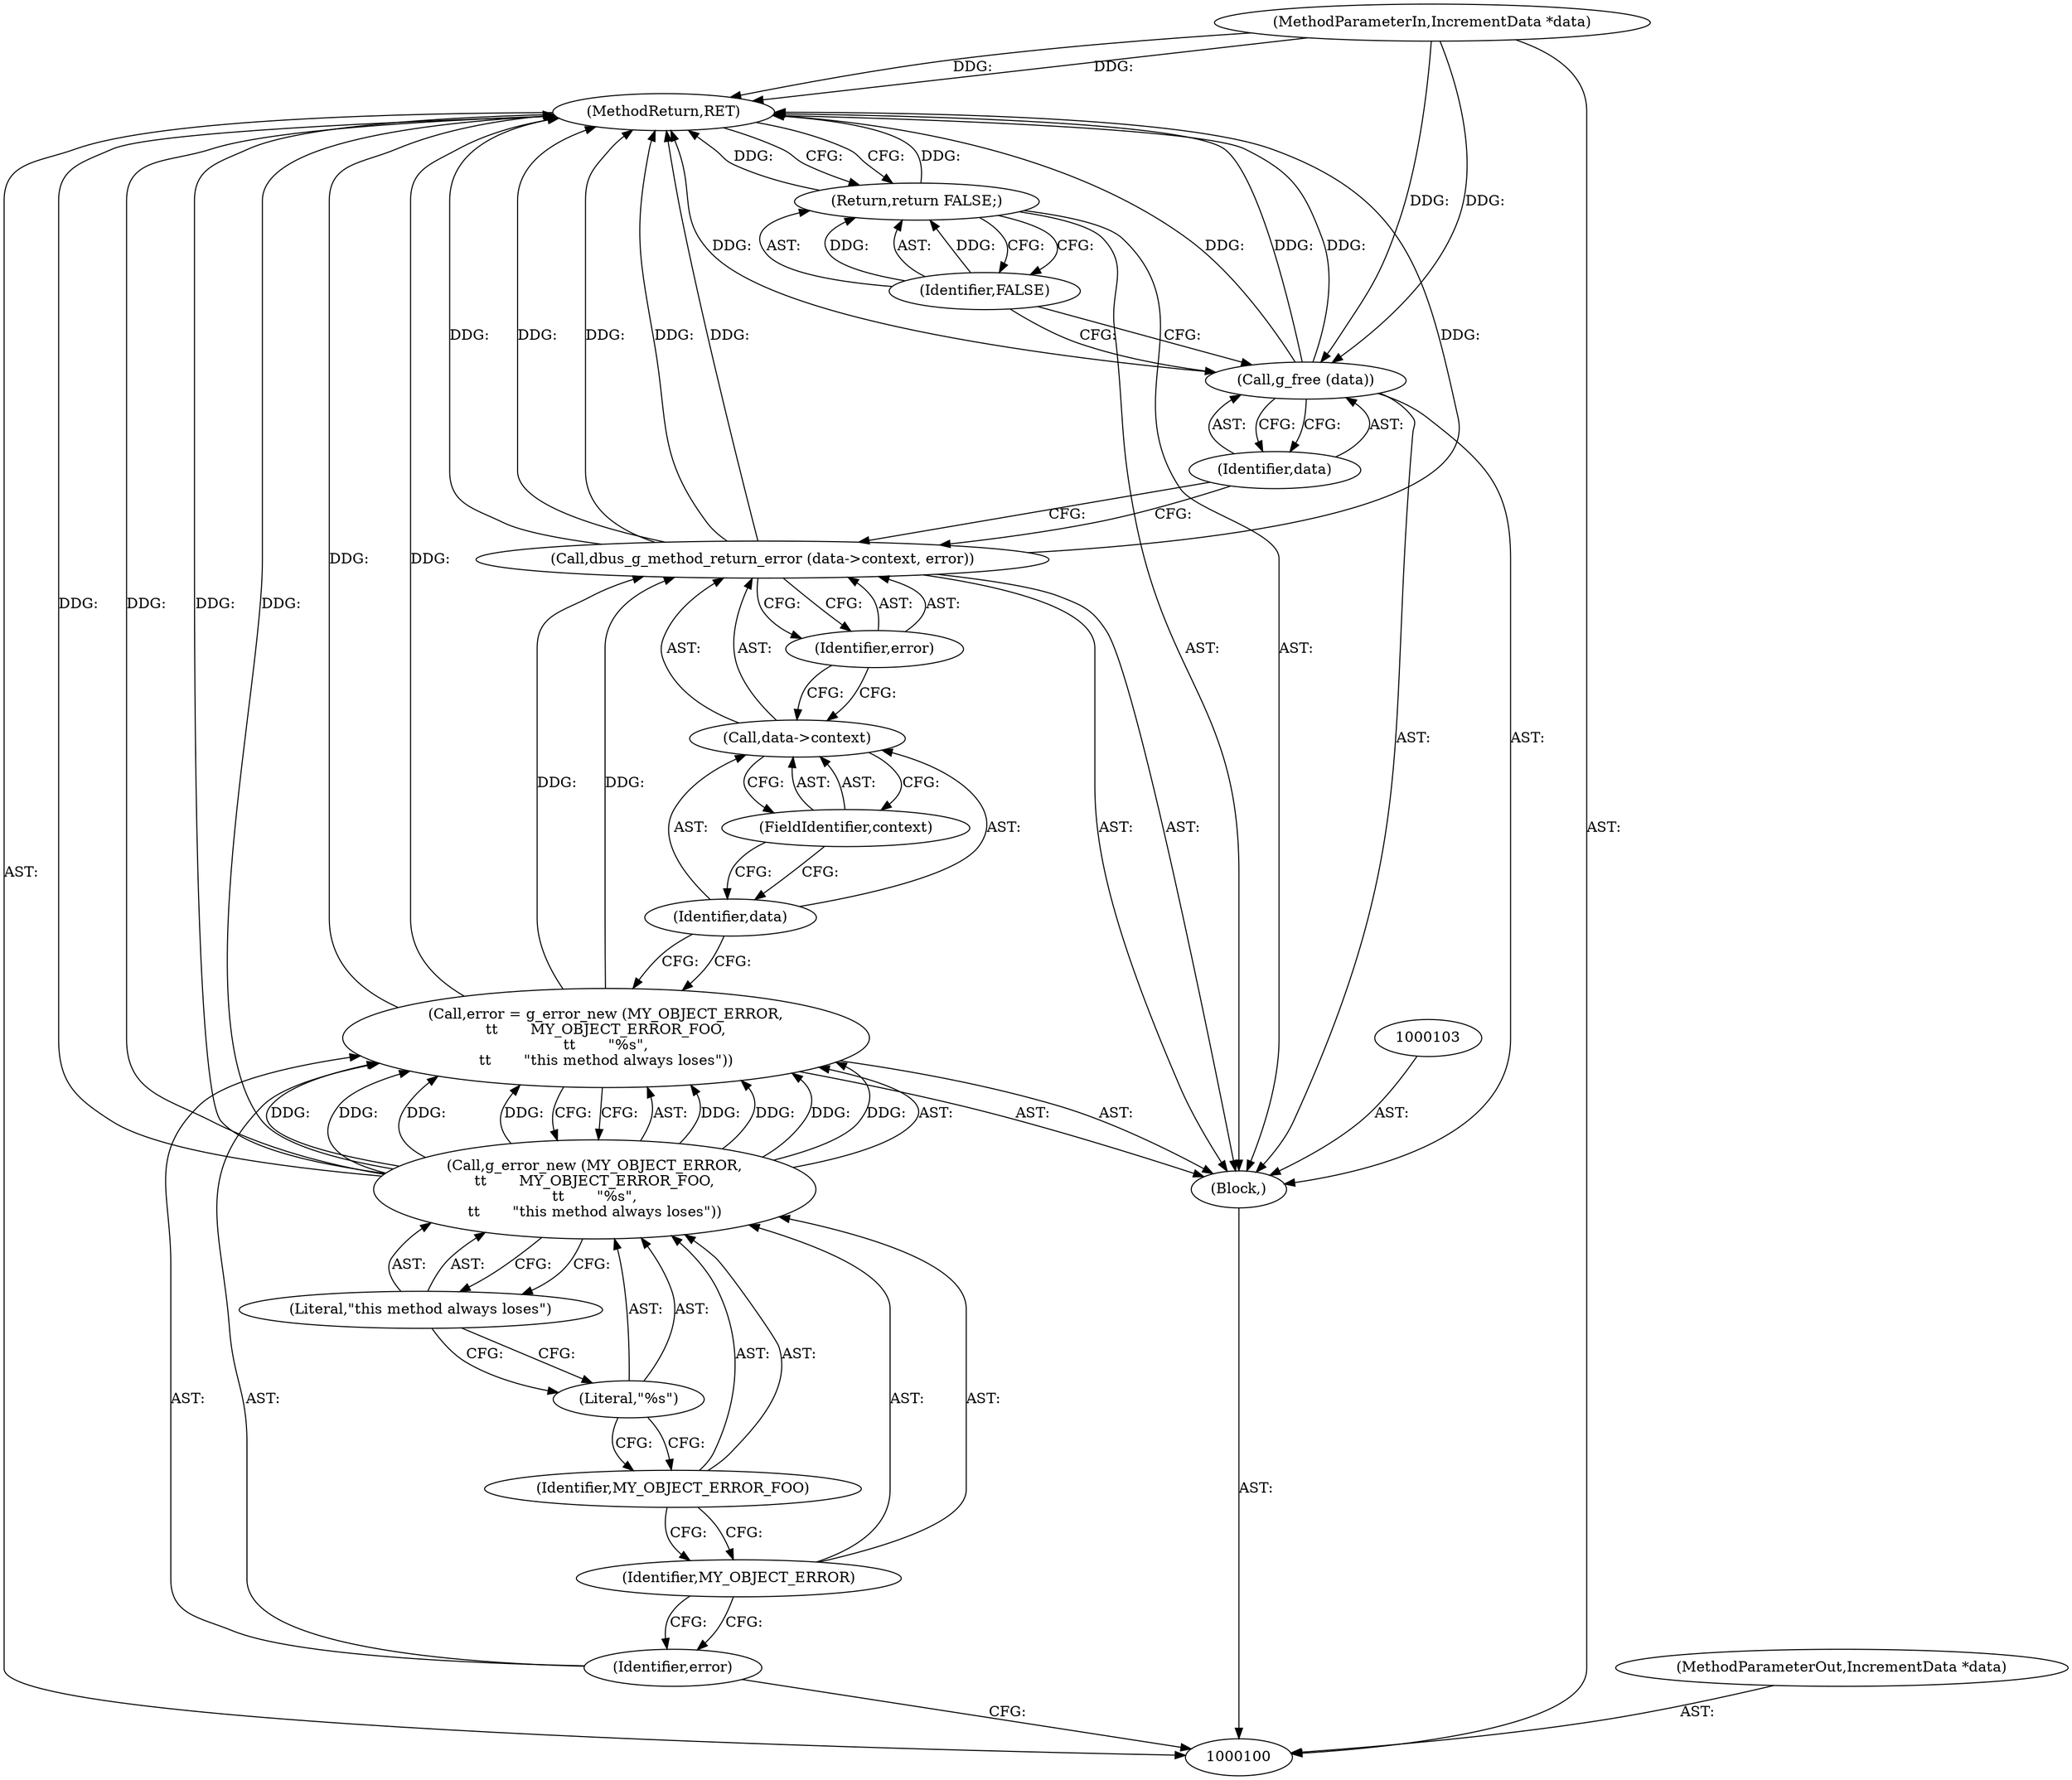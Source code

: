 digraph "1_dbus_9a6bce9b615abca6068348c1606ba8eaf13d9ae0" {
"1000120" [label="(MethodReturn,RET)"];
"1000101" [label="(MethodParameterIn,IncrementData *data)"];
"1000154" [label="(MethodParameterOut,IncrementData *data)"];
"1000118" [label="(Return,return FALSE;)"];
"1000119" [label="(Identifier,FALSE)"];
"1000102" [label="(Block,)"];
"1000106" [label="(Call,g_error_new (MY_OBJECT_ERROR,\n\t\t       MY_OBJECT_ERROR_FOO,\n\t\t       \"%s\",\n\t\t       \"this method always loses\"))"];
"1000104" [label="(Call,error = g_error_new (MY_OBJECT_ERROR,\n\t\t       MY_OBJECT_ERROR_FOO,\n\t\t       \"%s\",\n\t\t       \"this method always loses\"))"];
"1000105" [label="(Identifier,error)"];
"1000107" [label="(Identifier,MY_OBJECT_ERROR)"];
"1000108" [label="(Identifier,MY_OBJECT_ERROR_FOO)"];
"1000109" [label="(Literal,\"%s\")"];
"1000110" [label="(Literal,\"this method always loses\")"];
"1000111" [label="(Call,dbus_g_method_return_error (data->context, error))"];
"1000112" [label="(Call,data->context)"];
"1000113" [label="(Identifier,data)"];
"1000114" [label="(FieldIdentifier,context)"];
"1000115" [label="(Identifier,error)"];
"1000117" [label="(Identifier,data)"];
"1000116" [label="(Call,g_free (data))"];
"1000120" -> "1000100"  [label="AST: "];
"1000120" -> "1000118"  [label="CFG: "];
"1000116" -> "1000120"  [label="DDG: "];
"1000116" -> "1000120"  [label="DDG: "];
"1000106" -> "1000120"  [label="DDG: "];
"1000106" -> "1000120"  [label="DDG: "];
"1000111" -> "1000120"  [label="DDG: "];
"1000111" -> "1000120"  [label="DDG: "];
"1000111" -> "1000120"  [label="DDG: "];
"1000101" -> "1000120"  [label="DDG: "];
"1000104" -> "1000120"  [label="DDG: "];
"1000118" -> "1000120"  [label="DDG: "];
"1000101" -> "1000100"  [label="AST: "];
"1000101" -> "1000120"  [label="DDG: "];
"1000101" -> "1000116"  [label="DDG: "];
"1000154" -> "1000100"  [label="AST: "];
"1000118" -> "1000102"  [label="AST: "];
"1000118" -> "1000119"  [label="CFG: "];
"1000119" -> "1000118"  [label="AST: "];
"1000120" -> "1000118"  [label="CFG: "];
"1000118" -> "1000120"  [label="DDG: "];
"1000119" -> "1000118"  [label="DDG: "];
"1000119" -> "1000118"  [label="AST: "];
"1000119" -> "1000116"  [label="CFG: "];
"1000118" -> "1000119"  [label="CFG: "];
"1000119" -> "1000118"  [label="DDG: "];
"1000102" -> "1000100"  [label="AST: "];
"1000103" -> "1000102"  [label="AST: "];
"1000104" -> "1000102"  [label="AST: "];
"1000111" -> "1000102"  [label="AST: "];
"1000116" -> "1000102"  [label="AST: "];
"1000118" -> "1000102"  [label="AST: "];
"1000106" -> "1000104"  [label="AST: "];
"1000106" -> "1000110"  [label="CFG: "];
"1000107" -> "1000106"  [label="AST: "];
"1000108" -> "1000106"  [label="AST: "];
"1000109" -> "1000106"  [label="AST: "];
"1000110" -> "1000106"  [label="AST: "];
"1000104" -> "1000106"  [label="CFG: "];
"1000106" -> "1000120"  [label="DDG: "];
"1000106" -> "1000120"  [label="DDG: "];
"1000106" -> "1000104"  [label="DDG: "];
"1000106" -> "1000104"  [label="DDG: "];
"1000106" -> "1000104"  [label="DDG: "];
"1000106" -> "1000104"  [label="DDG: "];
"1000104" -> "1000102"  [label="AST: "];
"1000104" -> "1000106"  [label="CFG: "];
"1000105" -> "1000104"  [label="AST: "];
"1000106" -> "1000104"  [label="AST: "];
"1000113" -> "1000104"  [label="CFG: "];
"1000104" -> "1000120"  [label="DDG: "];
"1000106" -> "1000104"  [label="DDG: "];
"1000106" -> "1000104"  [label="DDG: "];
"1000106" -> "1000104"  [label="DDG: "];
"1000106" -> "1000104"  [label="DDG: "];
"1000104" -> "1000111"  [label="DDG: "];
"1000105" -> "1000104"  [label="AST: "];
"1000105" -> "1000100"  [label="CFG: "];
"1000107" -> "1000105"  [label="CFG: "];
"1000107" -> "1000106"  [label="AST: "];
"1000107" -> "1000105"  [label="CFG: "];
"1000108" -> "1000107"  [label="CFG: "];
"1000108" -> "1000106"  [label="AST: "];
"1000108" -> "1000107"  [label="CFG: "];
"1000109" -> "1000108"  [label="CFG: "];
"1000109" -> "1000106"  [label="AST: "];
"1000109" -> "1000108"  [label="CFG: "];
"1000110" -> "1000109"  [label="CFG: "];
"1000110" -> "1000106"  [label="AST: "];
"1000110" -> "1000109"  [label="CFG: "];
"1000106" -> "1000110"  [label="CFG: "];
"1000111" -> "1000102"  [label="AST: "];
"1000111" -> "1000115"  [label="CFG: "];
"1000112" -> "1000111"  [label="AST: "];
"1000115" -> "1000111"  [label="AST: "];
"1000117" -> "1000111"  [label="CFG: "];
"1000111" -> "1000120"  [label="DDG: "];
"1000111" -> "1000120"  [label="DDG: "];
"1000111" -> "1000120"  [label="DDG: "];
"1000104" -> "1000111"  [label="DDG: "];
"1000112" -> "1000111"  [label="AST: "];
"1000112" -> "1000114"  [label="CFG: "];
"1000113" -> "1000112"  [label="AST: "];
"1000114" -> "1000112"  [label="AST: "];
"1000115" -> "1000112"  [label="CFG: "];
"1000113" -> "1000112"  [label="AST: "];
"1000113" -> "1000104"  [label="CFG: "];
"1000114" -> "1000113"  [label="CFG: "];
"1000114" -> "1000112"  [label="AST: "];
"1000114" -> "1000113"  [label="CFG: "];
"1000112" -> "1000114"  [label="CFG: "];
"1000115" -> "1000111"  [label="AST: "];
"1000115" -> "1000112"  [label="CFG: "];
"1000111" -> "1000115"  [label="CFG: "];
"1000117" -> "1000116"  [label="AST: "];
"1000117" -> "1000111"  [label="CFG: "];
"1000116" -> "1000117"  [label="CFG: "];
"1000116" -> "1000102"  [label="AST: "];
"1000116" -> "1000117"  [label="CFG: "];
"1000117" -> "1000116"  [label="AST: "];
"1000119" -> "1000116"  [label="CFG: "];
"1000116" -> "1000120"  [label="DDG: "];
"1000116" -> "1000120"  [label="DDG: "];
"1000101" -> "1000116"  [label="DDG: "];
}
